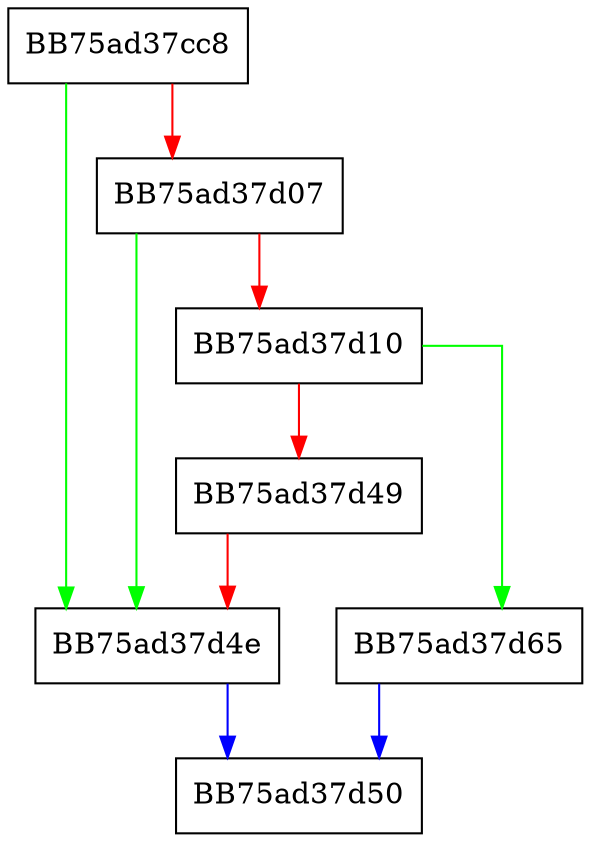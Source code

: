 digraph DumpTriggerInfo {
  node [shape="box"];
  graph [splines=ortho];
  BB75ad37cc8 -> BB75ad37d4e [color="green"];
  BB75ad37cc8 -> BB75ad37d07 [color="red"];
  BB75ad37d07 -> BB75ad37d4e [color="green"];
  BB75ad37d07 -> BB75ad37d10 [color="red"];
  BB75ad37d10 -> BB75ad37d65 [color="green"];
  BB75ad37d10 -> BB75ad37d49 [color="red"];
  BB75ad37d49 -> BB75ad37d4e [color="red"];
  BB75ad37d4e -> BB75ad37d50 [color="blue"];
  BB75ad37d65 -> BB75ad37d50 [color="blue"];
}